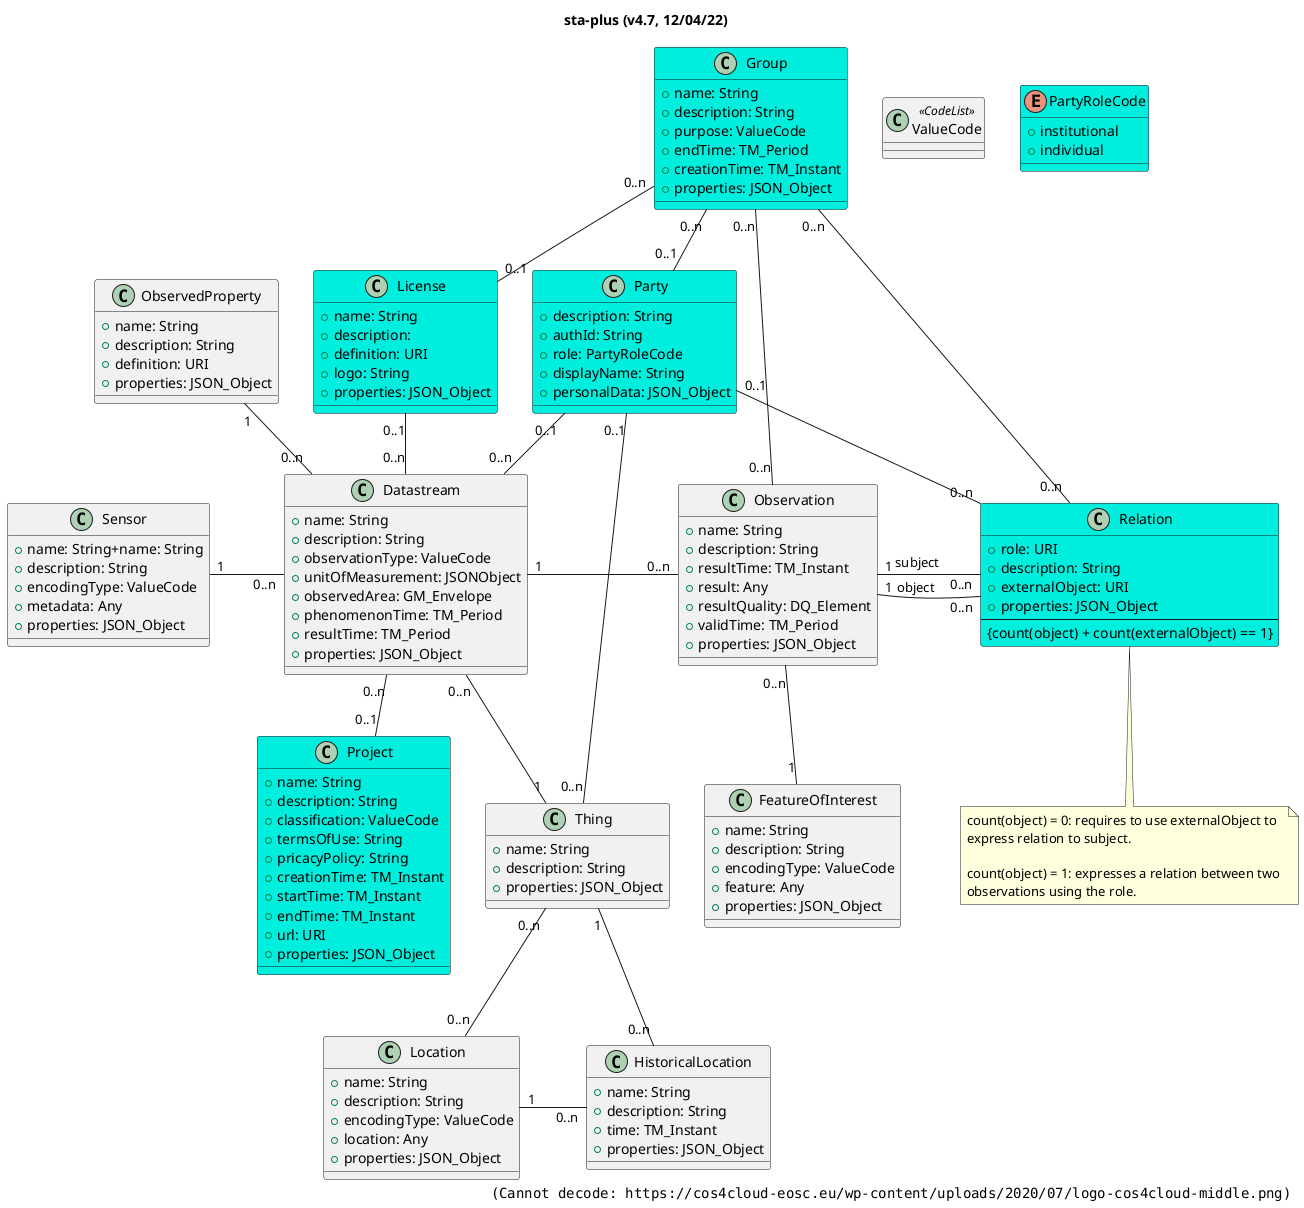 'diagram from https://plantuml.com/creole
@startuml sta_plus_v4.7
title sta-plus (<b>v4.7</b>, 12/04/22)

right footer <img:https://cos4cloud-eosc.eu/wp-content/uploads/2020/07/logo-cos4cloud-middle.png{scale=0.25}>

class Sensor {
    +name: String+name: String
    +description: String
    +encodingType: ValueCode
    +metadata: Any
    +properties: JSON_Object
}

class ObservedProperty {
    +name: String
    +description: String
    +definition: URI
    +properties: JSON_Object
}

class Datastream {
    +name: String
    +description: String
    +observationType: ValueCode 
    +unitOfMeasurement: JSONObject
    +observedArea: GM_Envelope
    +phenomenonTime: TM_Period
    +resultTime: TM_Period
    +properties: JSON_Object
}

class Thing {
    +name: String
    +description: String
    +properties: JSON_Object
}


class Location {
    +name: String
    +description: String
    +encodingType: ValueCode
    +location: Any
    +properties: JSON_Object
}

class HistoricalLocation {
    +name: String
    +description: String
    +time: TM_Instant
    +properties: JSON_Object
}

class Observation {
    +name: String
    +description: String
    +resultTime: TM_Instant
    +result: Any
    +resultQuality: DQ_Element
    +validTime: TM_Period
    +properties: JSON_Object
}

class ValueCode <<CodeList>> {}

class FeatureOfInterest {
    +name: String
    +description: String
    +encodingType: ValueCode
    +feature: Any
    +properties: JSON_Object
}

class Project #00EEDD {
    +name: String
    +description: String
    +classification: ValueCode
    +termsOfUse: String
    +pricacyPolicy: String
    +creationTime: TM_Instant
    +startTime: TM_Instant
    +endTime: TM_Instant
    +url: URI
    +properties: JSON_Object
}

class Party #00EEDD {
    +description: String
    +authId: String
    +role: PartyRoleCode
    +displayName: String
    +personalData: JSON_Object
}

enum PartyRoleCode #00EEDD {
    +institutional
    +individual
}

class License #00EEDD {
    +name: String
    +description: 
    +definition: URI
    +logo: String
    +properties: JSON_Object
}

class Group #00EEDD {
    +name: String
    +description: String
    +purpose: ValueCode
    +endTime: TM_Period
    +creationTime: TM_Instant
    +properties: JSON_Object
}

class Relation #00EEDD {
    +role: URI
    +description: String
    +externalObject: URI
    +properties: JSON_Object
    ---
    {count(object) + count(externalObject) == 1}
}

Party "0..1" -up- "0..n" Thing

Datastream "0..n" -left- "1" Sensor: "           "
Datastream "0..n" -up- "1" ObservedProperty
Datastream "0..n" -- "1" Thing
Datastream "1" -right- "0..n" Observation: "           "

Observation "0..n" -- "1" FeatureOfInterest

Location "0..n" -up- "0..n" Thing
Location "1" -right- "0..n" HistoricalLocation: "         "
HistoricalLocation "0..n" -right- "1" Thing

Datastream "0..n" -- "0..1" Project
Datastream "0..n" -up- "0..1" Party
Datastream "0..n" -up- "0..1" License


Group "0..n" -- "0..1" License
Group "0..n" -- "0..1" Party
Group "0..n" -- "0..n" Observation
Group "0..n" -- "0..n" Relation

Observation "1" - "0..n" Relation: "subject       "
Observation "1" - "0..n" Relation: "object        "
Relation "0..n" -up- "0..1" Party

note bottom of Relation
    count(object) = 0: requires to use externalObject to
    express relation to subject.

    count(object) = 1: expresses a relation between two 
    observations using the role.
end note
@enduml